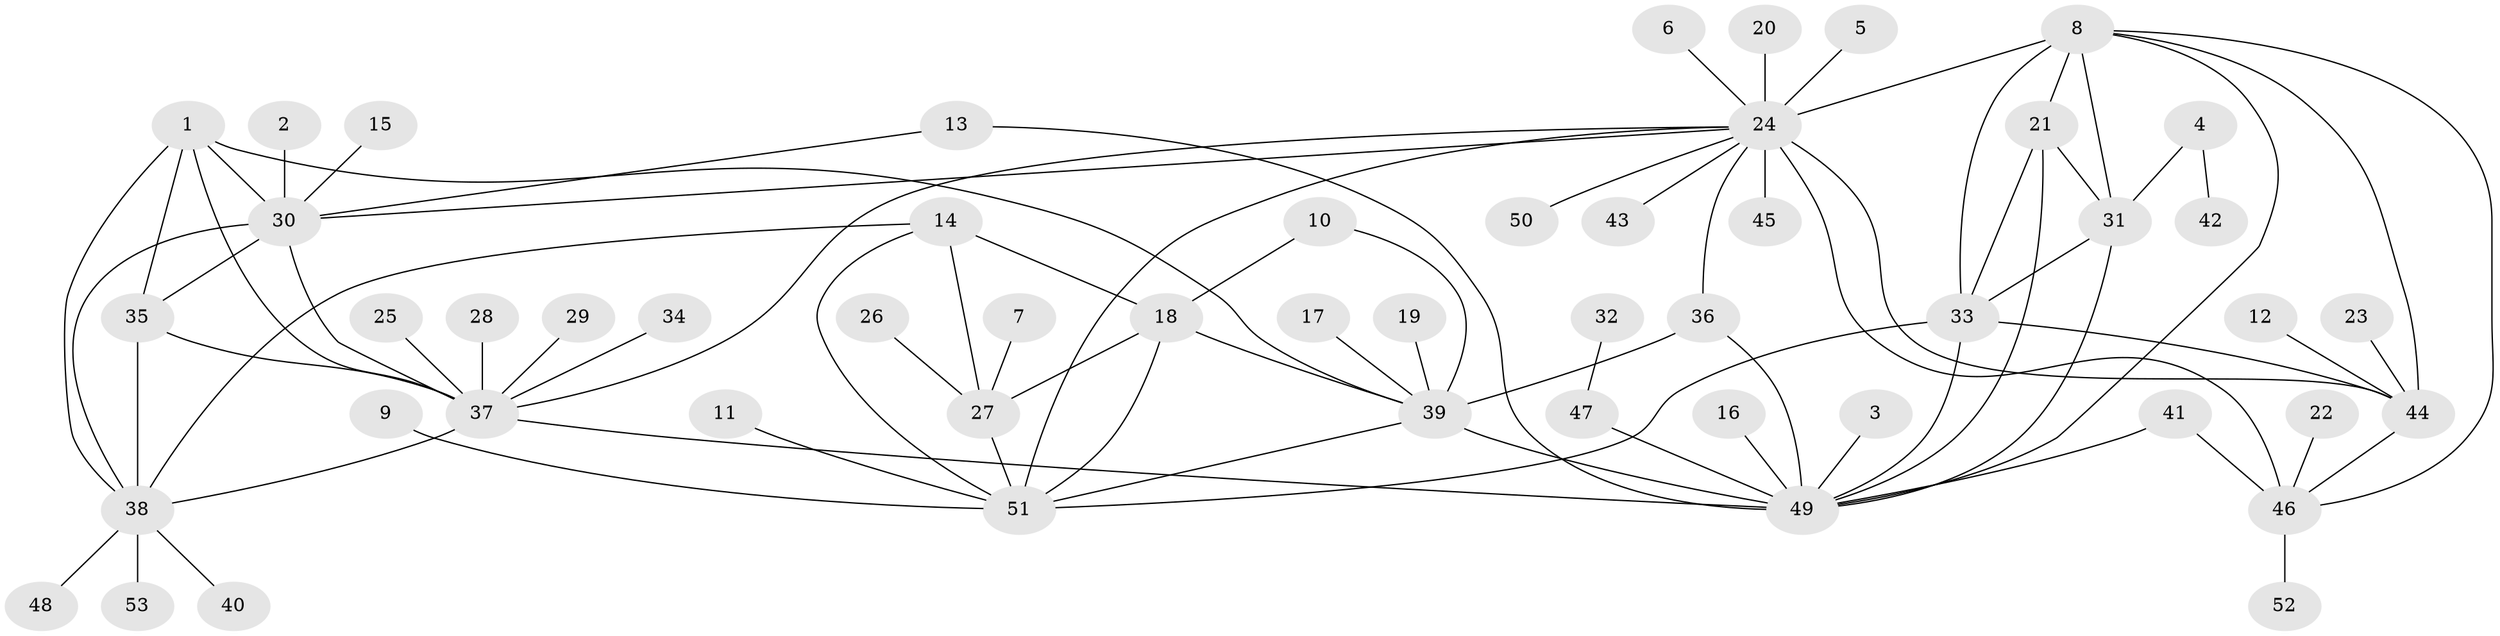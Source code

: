 // original degree distribution, {4: 0.02830188679245283, 6: 0.04716981132075472, 8: 0.018867924528301886, 11: 0.018867924528301886, 7: 0.03773584905660377, 12: 0.02830188679245283, 5: 0.04716981132075472, 9: 0.009433962264150943, 10: 0.018867924528301886, 1: 0.5754716981132075, 2: 0.14150943396226415, 3: 0.02830188679245283}
// Generated by graph-tools (version 1.1) at 2025/26/03/09/25 03:26:44]
// undirected, 53 vertices, 83 edges
graph export_dot {
graph [start="1"]
  node [color=gray90,style=filled];
  1;
  2;
  3;
  4;
  5;
  6;
  7;
  8;
  9;
  10;
  11;
  12;
  13;
  14;
  15;
  16;
  17;
  18;
  19;
  20;
  21;
  22;
  23;
  24;
  25;
  26;
  27;
  28;
  29;
  30;
  31;
  32;
  33;
  34;
  35;
  36;
  37;
  38;
  39;
  40;
  41;
  42;
  43;
  44;
  45;
  46;
  47;
  48;
  49;
  50;
  51;
  52;
  53;
  1 -- 30 [weight=1.0];
  1 -- 35 [weight=1.0];
  1 -- 37 [weight=1.0];
  1 -- 38 [weight=1.0];
  1 -- 39 [weight=1.0];
  2 -- 30 [weight=1.0];
  3 -- 49 [weight=1.0];
  4 -- 31 [weight=1.0];
  4 -- 42 [weight=1.0];
  5 -- 24 [weight=1.0];
  6 -- 24 [weight=1.0];
  7 -- 27 [weight=1.0];
  8 -- 21 [weight=1.0];
  8 -- 24 [weight=2.0];
  8 -- 31 [weight=1.0];
  8 -- 33 [weight=1.0];
  8 -- 44 [weight=1.0];
  8 -- 46 [weight=1.0];
  8 -- 49 [weight=1.0];
  9 -- 51 [weight=1.0];
  10 -- 18 [weight=1.0];
  10 -- 39 [weight=1.0];
  11 -- 51 [weight=1.0];
  12 -- 44 [weight=1.0];
  13 -- 30 [weight=1.0];
  13 -- 49 [weight=1.0];
  14 -- 18 [weight=2.0];
  14 -- 27 [weight=2.0];
  14 -- 38 [weight=1.0];
  14 -- 51 [weight=2.0];
  15 -- 30 [weight=1.0];
  16 -- 49 [weight=1.0];
  17 -- 39 [weight=1.0];
  18 -- 27 [weight=1.0];
  18 -- 39 [weight=1.0];
  18 -- 51 [weight=1.0];
  19 -- 39 [weight=1.0];
  20 -- 24 [weight=1.0];
  21 -- 31 [weight=1.0];
  21 -- 33 [weight=1.0];
  21 -- 49 [weight=1.0];
  22 -- 46 [weight=1.0];
  23 -- 44 [weight=1.0];
  24 -- 30 [weight=1.0];
  24 -- 36 [weight=1.0];
  24 -- 37 [weight=1.0];
  24 -- 43 [weight=1.0];
  24 -- 44 [weight=2.0];
  24 -- 45 [weight=1.0];
  24 -- 46 [weight=2.0];
  24 -- 50 [weight=1.0];
  24 -- 51 [weight=1.0];
  25 -- 37 [weight=1.0];
  26 -- 27 [weight=1.0];
  27 -- 51 [weight=1.0];
  28 -- 37 [weight=1.0];
  29 -- 37 [weight=1.0];
  30 -- 35 [weight=1.0];
  30 -- 37 [weight=1.0];
  30 -- 38 [weight=1.0];
  31 -- 33 [weight=1.0];
  31 -- 49 [weight=1.0];
  32 -- 47 [weight=1.0];
  33 -- 44 [weight=1.0];
  33 -- 49 [weight=1.0];
  33 -- 51 [weight=1.0];
  34 -- 37 [weight=1.0];
  35 -- 37 [weight=1.0];
  35 -- 38 [weight=1.0];
  36 -- 39 [weight=4.0];
  36 -- 49 [weight=3.0];
  37 -- 38 [weight=1.0];
  37 -- 49 [weight=1.0];
  38 -- 40 [weight=1.0];
  38 -- 48 [weight=1.0];
  38 -- 53 [weight=1.0];
  39 -- 49 [weight=2.0];
  39 -- 51 [weight=2.0];
  41 -- 46 [weight=1.0];
  41 -- 49 [weight=1.0];
  44 -- 46 [weight=1.0];
  46 -- 52 [weight=1.0];
  47 -- 49 [weight=1.0];
}
